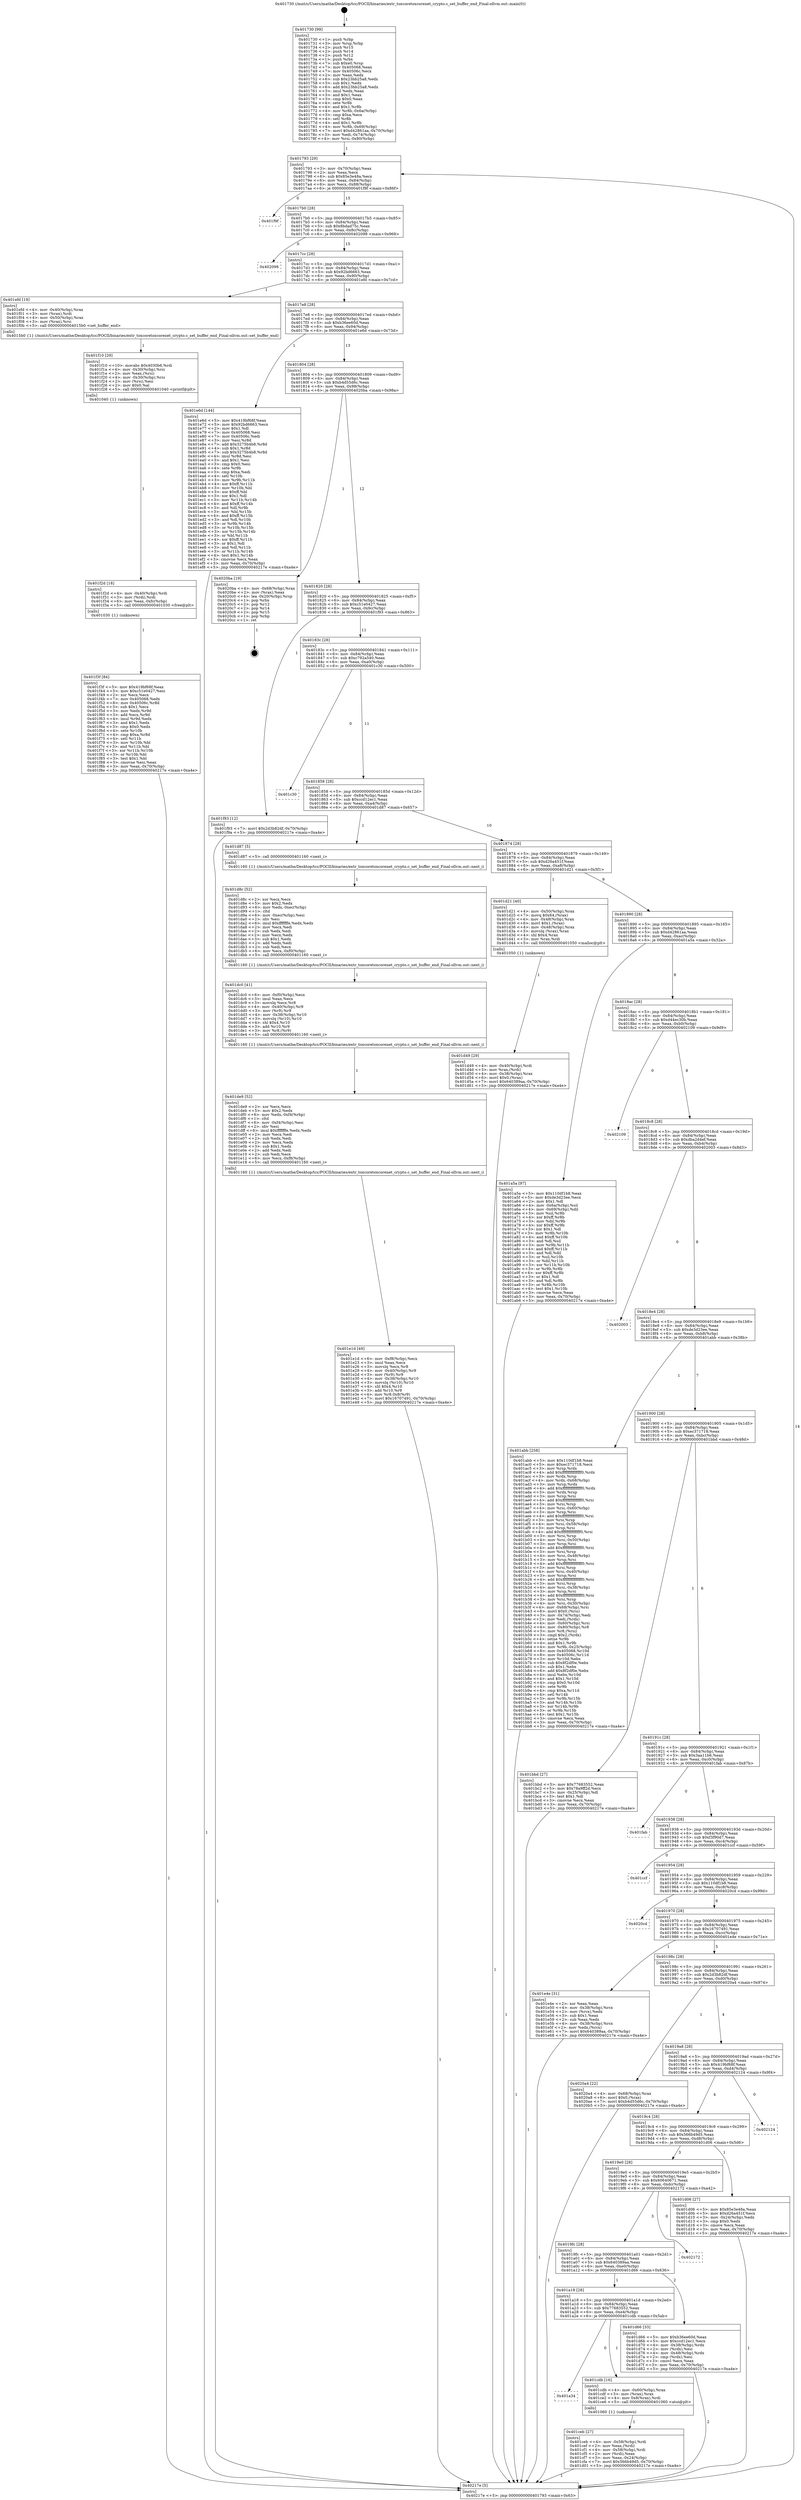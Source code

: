 digraph "0x401730" {
  label = "0x401730 (/mnt/c/Users/mathe/Desktop/tcc/POCII/binaries/extr_toxcoretoxcorenet_crypto.c_set_buffer_end_Final-ollvm.out::main(0))"
  labelloc = "t"
  node[shape=record]

  Entry [label="",width=0.3,height=0.3,shape=circle,fillcolor=black,style=filled]
  "0x401793" [label="{
     0x401793 [29]\l
     | [instrs]\l
     &nbsp;&nbsp;0x401793 \<+3\>: mov -0x70(%rbp),%eax\l
     &nbsp;&nbsp;0x401796 \<+2\>: mov %eax,%ecx\l
     &nbsp;&nbsp;0x401798 \<+6\>: sub $0x85e3e48a,%ecx\l
     &nbsp;&nbsp;0x40179e \<+6\>: mov %eax,-0x84(%rbp)\l
     &nbsp;&nbsp;0x4017a4 \<+6\>: mov %ecx,-0x88(%rbp)\l
     &nbsp;&nbsp;0x4017aa \<+6\>: je 0000000000401f9f \<main+0x86f\>\l
  }"]
  "0x401f9f" [label="{
     0x401f9f\l
  }", style=dashed]
  "0x4017b0" [label="{
     0x4017b0 [28]\l
     | [instrs]\l
     &nbsp;&nbsp;0x4017b0 \<+5\>: jmp 00000000004017b5 \<main+0x85\>\l
     &nbsp;&nbsp;0x4017b5 \<+6\>: mov -0x84(%rbp),%eax\l
     &nbsp;&nbsp;0x4017bb \<+5\>: sub $0x8bdad75c,%eax\l
     &nbsp;&nbsp;0x4017c0 \<+6\>: mov %eax,-0x8c(%rbp)\l
     &nbsp;&nbsp;0x4017c6 \<+6\>: je 0000000000402098 \<main+0x968\>\l
  }"]
  Exit [label="",width=0.3,height=0.3,shape=circle,fillcolor=black,style=filled,peripheries=2]
  "0x402098" [label="{
     0x402098\l
  }", style=dashed]
  "0x4017cc" [label="{
     0x4017cc [28]\l
     | [instrs]\l
     &nbsp;&nbsp;0x4017cc \<+5\>: jmp 00000000004017d1 \<main+0xa1\>\l
     &nbsp;&nbsp;0x4017d1 \<+6\>: mov -0x84(%rbp),%eax\l
     &nbsp;&nbsp;0x4017d7 \<+5\>: sub $0x92bd6663,%eax\l
     &nbsp;&nbsp;0x4017dc \<+6\>: mov %eax,-0x90(%rbp)\l
     &nbsp;&nbsp;0x4017e2 \<+6\>: je 0000000000401efd \<main+0x7cd\>\l
  }"]
  "0x401f3f" [label="{
     0x401f3f [84]\l
     | [instrs]\l
     &nbsp;&nbsp;0x401f3f \<+5\>: mov $0x419bf68f,%eax\l
     &nbsp;&nbsp;0x401f44 \<+5\>: mov $0xc51e0427,%esi\l
     &nbsp;&nbsp;0x401f49 \<+2\>: xor %ecx,%ecx\l
     &nbsp;&nbsp;0x401f4b \<+7\>: mov 0x405068,%edx\l
     &nbsp;&nbsp;0x401f52 \<+8\>: mov 0x40506c,%r8d\l
     &nbsp;&nbsp;0x401f5a \<+3\>: sub $0x1,%ecx\l
     &nbsp;&nbsp;0x401f5d \<+3\>: mov %edx,%r9d\l
     &nbsp;&nbsp;0x401f60 \<+3\>: add %ecx,%r9d\l
     &nbsp;&nbsp;0x401f63 \<+4\>: imul %r9d,%edx\l
     &nbsp;&nbsp;0x401f67 \<+3\>: and $0x1,%edx\l
     &nbsp;&nbsp;0x401f6a \<+3\>: cmp $0x0,%edx\l
     &nbsp;&nbsp;0x401f6d \<+4\>: sete %r10b\l
     &nbsp;&nbsp;0x401f71 \<+4\>: cmp $0xa,%r8d\l
     &nbsp;&nbsp;0x401f75 \<+4\>: setl %r11b\l
     &nbsp;&nbsp;0x401f79 \<+3\>: mov %r10b,%bl\l
     &nbsp;&nbsp;0x401f7c \<+3\>: and %r11b,%bl\l
     &nbsp;&nbsp;0x401f7f \<+3\>: xor %r11b,%r10b\l
     &nbsp;&nbsp;0x401f82 \<+3\>: or %r10b,%bl\l
     &nbsp;&nbsp;0x401f85 \<+3\>: test $0x1,%bl\l
     &nbsp;&nbsp;0x401f88 \<+3\>: cmovne %esi,%eax\l
     &nbsp;&nbsp;0x401f8b \<+3\>: mov %eax,-0x70(%rbp)\l
     &nbsp;&nbsp;0x401f8e \<+5\>: jmp 000000000040217e \<main+0xa4e\>\l
  }"]
  "0x401efd" [label="{
     0x401efd [19]\l
     | [instrs]\l
     &nbsp;&nbsp;0x401efd \<+4\>: mov -0x40(%rbp),%rax\l
     &nbsp;&nbsp;0x401f01 \<+3\>: mov (%rax),%rdi\l
     &nbsp;&nbsp;0x401f04 \<+4\>: mov -0x50(%rbp),%rax\l
     &nbsp;&nbsp;0x401f08 \<+3\>: mov (%rax),%rsi\l
     &nbsp;&nbsp;0x401f0b \<+5\>: call 00000000004015b0 \<set_buffer_end\>\l
     | [calls]\l
     &nbsp;&nbsp;0x4015b0 \{1\} (/mnt/c/Users/mathe/Desktop/tcc/POCII/binaries/extr_toxcoretoxcorenet_crypto.c_set_buffer_end_Final-ollvm.out::set_buffer_end)\l
  }"]
  "0x4017e8" [label="{
     0x4017e8 [28]\l
     | [instrs]\l
     &nbsp;&nbsp;0x4017e8 \<+5\>: jmp 00000000004017ed \<main+0xbd\>\l
     &nbsp;&nbsp;0x4017ed \<+6\>: mov -0x84(%rbp),%eax\l
     &nbsp;&nbsp;0x4017f3 \<+5\>: sub $0xb36ee60d,%eax\l
     &nbsp;&nbsp;0x4017f8 \<+6\>: mov %eax,-0x94(%rbp)\l
     &nbsp;&nbsp;0x4017fe \<+6\>: je 0000000000401e6d \<main+0x73d\>\l
  }"]
  "0x401f2d" [label="{
     0x401f2d [18]\l
     | [instrs]\l
     &nbsp;&nbsp;0x401f2d \<+4\>: mov -0x40(%rbp),%rdi\l
     &nbsp;&nbsp;0x401f31 \<+3\>: mov (%rdi),%rdi\l
     &nbsp;&nbsp;0x401f34 \<+6\>: mov %eax,-0xfc(%rbp)\l
     &nbsp;&nbsp;0x401f3a \<+5\>: call 0000000000401030 \<free@plt\>\l
     | [calls]\l
     &nbsp;&nbsp;0x401030 \{1\} (unknown)\l
  }"]
  "0x401e6d" [label="{
     0x401e6d [144]\l
     | [instrs]\l
     &nbsp;&nbsp;0x401e6d \<+5\>: mov $0x419bf68f,%eax\l
     &nbsp;&nbsp;0x401e72 \<+5\>: mov $0x92bd6663,%ecx\l
     &nbsp;&nbsp;0x401e77 \<+2\>: mov $0x1,%dl\l
     &nbsp;&nbsp;0x401e79 \<+7\>: mov 0x405068,%esi\l
     &nbsp;&nbsp;0x401e80 \<+7\>: mov 0x40506c,%edi\l
     &nbsp;&nbsp;0x401e87 \<+3\>: mov %esi,%r8d\l
     &nbsp;&nbsp;0x401e8a \<+7\>: add $0x3275b4b8,%r8d\l
     &nbsp;&nbsp;0x401e91 \<+4\>: sub $0x1,%r8d\l
     &nbsp;&nbsp;0x401e95 \<+7\>: sub $0x3275b4b8,%r8d\l
     &nbsp;&nbsp;0x401e9c \<+4\>: imul %r8d,%esi\l
     &nbsp;&nbsp;0x401ea0 \<+3\>: and $0x1,%esi\l
     &nbsp;&nbsp;0x401ea3 \<+3\>: cmp $0x0,%esi\l
     &nbsp;&nbsp;0x401ea6 \<+4\>: sete %r9b\l
     &nbsp;&nbsp;0x401eaa \<+3\>: cmp $0xa,%edi\l
     &nbsp;&nbsp;0x401ead \<+4\>: setl %r10b\l
     &nbsp;&nbsp;0x401eb1 \<+3\>: mov %r9b,%r11b\l
     &nbsp;&nbsp;0x401eb4 \<+4\>: xor $0xff,%r11b\l
     &nbsp;&nbsp;0x401eb8 \<+3\>: mov %r10b,%bl\l
     &nbsp;&nbsp;0x401ebb \<+3\>: xor $0xff,%bl\l
     &nbsp;&nbsp;0x401ebe \<+3\>: xor $0x1,%dl\l
     &nbsp;&nbsp;0x401ec1 \<+3\>: mov %r11b,%r14b\l
     &nbsp;&nbsp;0x401ec4 \<+4\>: and $0xff,%r14b\l
     &nbsp;&nbsp;0x401ec8 \<+3\>: and %dl,%r9b\l
     &nbsp;&nbsp;0x401ecb \<+3\>: mov %bl,%r15b\l
     &nbsp;&nbsp;0x401ece \<+4\>: and $0xff,%r15b\l
     &nbsp;&nbsp;0x401ed2 \<+3\>: and %dl,%r10b\l
     &nbsp;&nbsp;0x401ed5 \<+3\>: or %r9b,%r14b\l
     &nbsp;&nbsp;0x401ed8 \<+3\>: or %r10b,%r15b\l
     &nbsp;&nbsp;0x401edb \<+3\>: xor %r15b,%r14b\l
     &nbsp;&nbsp;0x401ede \<+3\>: or %bl,%r11b\l
     &nbsp;&nbsp;0x401ee1 \<+4\>: xor $0xff,%r11b\l
     &nbsp;&nbsp;0x401ee5 \<+3\>: or $0x1,%dl\l
     &nbsp;&nbsp;0x401ee8 \<+3\>: and %dl,%r11b\l
     &nbsp;&nbsp;0x401eeb \<+3\>: or %r11b,%r14b\l
     &nbsp;&nbsp;0x401eee \<+4\>: test $0x1,%r14b\l
     &nbsp;&nbsp;0x401ef2 \<+3\>: cmovne %ecx,%eax\l
     &nbsp;&nbsp;0x401ef5 \<+3\>: mov %eax,-0x70(%rbp)\l
     &nbsp;&nbsp;0x401ef8 \<+5\>: jmp 000000000040217e \<main+0xa4e\>\l
  }"]
  "0x401804" [label="{
     0x401804 [28]\l
     | [instrs]\l
     &nbsp;&nbsp;0x401804 \<+5\>: jmp 0000000000401809 \<main+0xd9\>\l
     &nbsp;&nbsp;0x401809 \<+6\>: mov -0x84(%rbp),%eax\l
     &nbsp;&nbsp;0x40180f \<+5\>: sub $0xb4d55d6c,%eax\l
     &nbsp;&nbsp;0x401814 \<+6\>: mov %eax,-0x98(%rbp)\l
     &nbsp;&nbsp;0x40181a \<+6\>: je 00000000004020ba \<main+0x98a\>\l
  }"]
  "0x401f10" [label="{
     0x401f10 [29]\l
     | [instrs]\l
     &nbsp;&nbsp;0x401f10 \<+10\>: movabs $0x4030b6,%rdi\l
     &nbsp;&nbsp;0x401f1a \<+4\>: mov -0x30(%rbp),%rsi\l
     &nbsp;&nbsp;0x401f1e \<+2\>: mov %eax,(%rsi)\l
     &nbsp;&nbsp;0x401f20 \<+4\>: mov -0x30(%rbp),%rsi\l
     &nbsp;&nbsp;0x401f24 \<+2\>: mov (%rsi),%esi\l
     &nbsp;&nbsp;0x401f26 \<+2\>: mov $0x0,%al\l
     &nbsp;&nbsp;0x401f28 \<+5\>: call 0000000000401040 \<printf@plt\>\l
     | [calls]\l
     &nbsp;&nbsp;0x401040 \{1\} (unknown)\l
  }"]
  "0x4020ba" [label="{
     0x4020ba [19]\l
     | [instrs]\l
     &nbsp;&nbsp;0x4020ba \<+4\>: mov -0x68(%rbp),%rax\l
     &nbsp;&nbsp;0x4020be \<+2\>: mov (%rax),%eax\l
     &nbsp;&nbsp;0x4020c0 \<+4\>: lea -0x20(%rbp),%rsp\l
     &nbsp;&nbsp;0x4020c4 \<+1\>: pop %rbx\l
     &nbsp;&nbsp;0x4020c5 \<+2\>: pop %r12\l
     &nbsp;&nbsp;0x4020c7 \<+2\>: pop %r14\l
     &nbsp;&nbsp;0x4020c9 \<+2\>: pop %r15\l
     &nbsp;&nbsp;0x4020cb \<+1\>: pop %rbp\l
     &nbsp;&nbsp;0x4020cc \<+1\>: ret\l
  }"]
  "0x401820" [label="{
     0x401820 [28]\l
     | [instrs]\l
     &nbsp;&nbsp;0x401820 \<+5\>: jmp 0000000000401825 \<main+0xf5\>\l
     &nbsp;&nbsp;0x401825 \<+6\>: mov -0x84(%rbp),%eax\l
     &nbsp;&nbsp;0x40182b \<+5\>: sub $0xc51e0427,%eax\l
     &nbsp;&nbsp;0x401830 \<+6\>: mov %eax,-0x9c(%rbp)\l
     &nbsp;&nbsp;0x401836 \<+6\>: je 0000000000401f93 \<main+0x863\>\l
  }"]
  "0x401e1d" [label="{
     0x401e1d [49]\l
     | [instrs]\l
     &nbsp;&nbsp;0x401e1d \<+6\>: mov -0xf8(%rbp),%ecx\l
     &nbsp;&nbsp;0x401e23 \<+3\>: imul %eax,%ecx\l
     &nbsp;&nbsp;0x401e26 \<+3\>: movslq %ecx,%r8\l
     &nbsp;&nbsp;0x401e29 \<+4\>: mov -0x40(%rbp),%r9\l
     &nbsp;&nbsp;0x401e2d \<+3\>: mov (%r9),%r9\l
     &nbsp;&nbsp;0x401e30 \<+4\>: mov -0x38(%rbp),%r10\l
     &nbsp;&nbsp;0x401e34 \<+3\>: movslq (%r10),%r10\l
     &nbsp;&nbsp;0x401e37 \<+4\>: shl $0x4,%r10\l
     &nbsp;&nbsp;0x401e3b \<+3\>: add %r10,%r9\l
     &nbsp;&nbsp;0x401e3e \<+4\>: mov %r8,0x8(%r9)\l
     &nbsp;&nbsp;0x401e42 \<+7\>: movl $0x16707491,-0x70(%rbp)\l
     &nbsp;&nbsp;0x401e49 \<+5\>: jmp 000000000040217e \<main+0xa4e\>\l
  }"]
  "0x401f93" [label="{
     0x401f93 [12]\l
     | [instrs]\l
     &nbsp;&nbsp;0x401f93 \<+7\>: movl $0x2d3b82df,-0x70(%rbp)\l
     &nbsp;&nbsp;0x401f9a \<+5\>: jmp 000000000040217e \<main+0xa4e\>\l
  }"]
  "0x40183c" [label="{
     0x40183c [28]\l
     | [instrs]\l
     &nbsp;&nbsp;0x40183c \<+5\>: jmp 0000000000401841 \<main+0x111\>\l
     &nbsp;&nbsp;0x401841 \<+6\>: mov -0x84(%rbp),%eax\l
     &nbsp;&nbsp;0x401847 \<+5\>: sub $0xc792a540,%eax\l
     &nbsp;&nbsp;0x40184c \<+6\>: mov %eax,-0xa0(%rbp)\l
     &nbsp;&nbsp;0x401852 \<+6\>: je 0000000000401c30 \<main+0x500\>\l
  }"]
  "0x401de9" [label="{
     0x401de9 [52]\l
     | [instrs]\l
     &nbsp;&nbsp;0x401de9 \<+2\>: xor %ecx,%ecx\l
     &nbsp;&nbsp;0x401deb \<+5\>: mov $0x2,%edx\l
     &nbsp;&nbsp;0x401df0 \<+6\>: mov %edx,-0xf4(%rbp)\l
     &nbsp;&nbsp;0x401df6 \<+1\>: cltd\l
     &nbsp;&nbsp;0x401df7 \<+6\>: mov -0xf4(%rbp),%esi\l
     &nbsp;&nbsp;0x401dfd \<+2\>: idiv %esi\l
     &nbsp;&nbsp;0x401dff \<+6\>: imul $0xfffffffe,%edx,%edx\l
     &nbsp;&nbsp;0x401e05 \<+2\>: mov %ecx,%edi\l
     &nbsp;&nbsp;0x401e07 \<+2\>: sub %edx,%edi\l
     &nbsp;&nbsp;0x401e09 \<+2\>: mov %ecx,%edx\l
     &nbsp;&nbsp;0x401e0b \<+3\>: sub $0x1,%edx\l
     &nbsp;&nbsp;0x401e0e \<+2\>: add %edx,%edi\l
     &nbsp;&nbsp;0x401e10 \<+2\>: sub %edi,%ecx\l
     &nbsp;&nbsp;0x401e12 \<+6\>: mov %ecx,-0xf8(%rbp)\l
     &nbsp;&nbsp;0x401e18 \<+5\>: call 0000000000401160 \<next_i\>\l
     | [calls]\l
     &nbsp;&nbsp;0x401160 \{1\} (/mnt/c/Users/mathe/Desktop/tcc/POCII/binaries/extr_toxcoretoxcorenet_crypto.c_set_buffer_end_Final-ollvm.out::next_i)\l
  }"]
  "0x401c30" [label="{
     0x401c30\l
  }", style=dashed]
  "0x401858" [label="{
     0x401858 [28]\l
     | [instrs]\l
     &nbsp;&nbsp;0x401858 \<+5\>: jmp 000000000040185d \<main+0x12d\>\l
     &nbsp;&nbsp;0x40185d \<+6\>: mov -0x84(%rbp),%eax\l
     &nbsp;&nbsp;0x401863 \<+5\>: sub $0xccd12ec1,%eax\l
     &nbsp;&nbsp;0x401868 \<+6\>: mov %eax,-0xa4(%rbp)\l
     &nbsp;&nbsp;0x40186e \<+6\>: je 0000000000401d87 \<main+0x657\>\l
  }"]
  "0x401dc0" [label="{
     0x401dc0 [41]\l
     | [instrs]\l
     &nbsp;&nbsp;0x401dc0 \<+6\>: mov -0xf0(%rbp),%ecx\l
     &nbsp;&nbsp;0x401dc6 \<+3\>: imul %eax,%ecx\l
     &nbsp;&nbsp;0x401dc9 \<+3\>: movslq %ecx,%r8\l
     &nbsp;&nbsp;0x401dcc \<+4\>: mov -0x40(%rbp),%r9\l
     &nbsp;&nbsp;0x401dd0 \<+3\>: mov (%r9),%r9\l
     &nbsp;&nbsp;0x401dd3 \<+4\>: mov -0x38(%rbp),%r10\l
     &nbsp;&nbsp;0x401dd7 \<+3\>: movslq (%r10),%r10\l
     &nbsp;&nbsp;0x401dda \<+4\>: shl $0x4,%r10\l
     &nbsp;&nbsp;0x401dde \<+3\>: add %r10,%r9\l
     &nbsp;&nbsp;0x401de1 \<+3\>: mov %r8,(%r9)\l
     &nbsp;&nbsp;0x401de4 \<+5\>: call 0000000000401160 \<next_i\>\l
     | [calls]\l
     &nbsp;&nbsp;0x401160 \{1\} (/mnt/c/Users/mathe/Desktop/tcc/POCII/binaries/extr_toxcoretoxcorenet_crypto.c_set_buffer_end_Final-ollvm.out::next_i)\l
  }"]
  "0x401d87" [label="{
     0x401d87 [5]\l
     | [instrs]\l
     &nbsp;&nbsp;0x401d87 \<+5\>: call 0000000000401160 \<next_i\>\l
     | [calls]\l
     &nbsp;&nbsp;0x401160 \{1\} (/mnt/c/Users/mathe/Desktop/tcc/POCII/binaries/extr_toxcoretoxcorenet_crypto.c_set_buffer_end_Final-ollvm.out::next_i)\l
  }"]
  "0x401874" [label="{
     0x401874 [28]\l
     | [instrs]\l
     &nbsp;&nbsp;0x401874 \<+5\>: jmp 0000000000401879 \<main+0x149\>\l
     &nbsp;&nbsp;0x401879 \<+6\>: mov -0x84(%rbp),%eax\l
     &nbsp;&nbsp;0x40187f \<+5\>: sub $0xd26a451f,%eax\l
     &nbsp;&nbsp;0x401884 \<+6\>: mov %eax,-0xa8(%rbp)\l
     &nbsp;&nbsp;0x40188a \<+6\>: je 0000000000401d21 \<main+0x5f1\>\l
  }"]
  "0x401d8c" [label="{
     0x401d8c [52]\l
     | [instrs]\l
     &nbsp;&nbsp;0x401d8c \<+2\>: xor %ecx,%ecx\l
     &nbsp;&nbsp;0x401d8e \<+5\>: mov $0x2,%edx\l
     &nbsp;&nbsp;0x401d93 \<+6\>: mov %edx,-0xec(%rbp)\l
     &nbsp;&nbsp;0x401d99 \<+1\>: cltd\l
     &nbsp;&nbsp;0x401d9a \<+6\>: mov -0xec(%rbp),%esi\l
     &nbsp;&nbsp;0x401da0 \<+2\>: idiv %esi\l
     &nbsp;&nbsp;0x401da2 \<+6\>: imul $0xfffffffe,%edx,%edx\l
     &nbsp;&nbsp;0x401da8 \<+2\>: mov %ecx,%edi\l
     &nbsp;&nbsp;0x401daa \<+2\>: sub %edx,%edi\l
     &nbsp;&nbsp;0x401dac \<+2\>: mov %ecx,%edx\l
     &nbsp;&nbsp;0x401dae \<+3\>: sub $0x1,%edx\l
     &nbsp;&nbsp;0x401db1 \<+2\>: add %edx,%edi\l
     &nbsp;&nbsp;0x401db3 \<+2\>: sub %edi,%ecx\l
     &nbsp;&nbsp;0x401db5 \<+6\>: mov %ecx,-0xf0(%rbp)\l
     &nbsp;&nbsp;0x401dbb \<+5\>: call 0000000000401160 \<next_i\>\l
     | [calls]\l
     &nbsp;&nbsp;0x401160 \{1\} (/mnt/c/Users/mathe/Desktop/tcc/POCII/binaries/extr_toxcoretoxcorenet_crypto.c_set_buffer_end_Final-ollvm.out::next_i)\l
  }"]
  "0x401d21" [label="{
     0x401d21 [40]\l
     | [instrs]\l
     &nbsp;&nbsp;0x401d21 \<+4\>: mov -0x50(%rbp),%rax\l
     &nbsp;&nbsp;0x401d25 \<+7\>: movq $0x64,(%rax)\l
     &nbsp;&nbsp;0x401d2c \<+4\>: mov -0x48(%rbp),%rax\l
     &nbsp;&nbsp;0x401d30 \<+6\>: movl $0x1,(%rax)\l
     &nbsp;&nbsp;0x401d36 \<+4\>: mov -0x48(%rbp),%rax\l
     &nbsp;&nbsp;0x401d3a \<+3\>: movslq (%rax),%rax\l
     &nbsp;&nbsp;0x401d3d \<+4\>: shl $0x4,%rax\l
     &nbsp;&nbsp;0x401d41 \<+3\>: mov %rax,%rdi\l
     &nbsp;&nbsp;0x401d44 \<+5\>: call 0000000000401050 \<malloc@plt\>\l
     | [calls]\l
     &nbsp;&nbsp;0x401050 \{1\} (unknown)\l
  }"]
  "0x401890" [label="{
     0x401890 [28]\l
     | [instrs]\l
     &nbsp;&nbsp;0x401890 \<+5\>: jmp 0000000000401895 \<main+0x165\>\l
     &nbsp;&nbsp;0x401895 \<+6\>: mov -0x84(%rbp),%eax\l
     &nbsp;&nbsp;0x40189b \<+5\>: sub $0xd42861aa,%eax\l
     &nbsp;&nbsp;0x4018a0 \<+6\>: mov %eax,-0xac(%rbp)\l
     &nbsp;&nbsp;0x4018a6 \<+6\>: je 0000000000401a5a \<main+0x32a\>\l
  }"]
  "0x401d49" [label="{
     0x401d49 [29]\l
     | [instrs]\l
     &nbsp;&nbsp;0x401d49 \<+4\>: mov -0x40(%rbp),%rdi\l
     &nbsp;&nbsp;0x401d4d \<+3\>: mov %rax,(%rdi)\l
     &nbsp;&nbsp;0x401d50 \<+4\>: mov -0x38(%rbp),%rax\l
     &nbsp;&nbsp;0x401d54 \<+6\>: movl $0x0,(%rax)\l
     &nbsp;&nbsp;0x401d5a \<+7\>: movl $0x640389aa,-0x70(%rbp)\l
     &nbsp;&nbsp;0x401d61 \<+5\>: jmp 000000000040217e \<main+0xa4e\>\l
  }"]
  "0x401a5a" [label="{
     0x401a5a [97]\l
     | [instrs]\l
     &nbsp;&nbsp;0x401a5a \<+5\>: mov $0x110df1b8,%eax\l
     &nbsp;&nbsp;0x401a5f \<+5\>: mov $0xde3d23ee,%ecx\l
     &nbsp;&nbsp;0x401a64 \<+2\>: mov $0x1,%dl\l
     &nbsp;&nbsp;0x401a66 \<+4\>: mov -0x6a(%rbp),%sil\l
     &nbsp;&nbsp;0x401a6a \<+4\>: mov -0x69(%rbp),%dil\l
     &nbsp;&nbsp;0x401a6e \<+3\>: mov %sil,%r8b\l
     &nbsp;&nbsp;0x401a71 \<+4\>: xor $0xff,%r8b\l
     &nbsp;&nbsp;0x401a75 \<+3\>: mov %dil,%r9b\l
     &nbsp;&nbsp;0x401a78 \<+4\>: xor $0xff,%r9b\l
     &nbsp;&nbsp;0x401a7c \<+3\>: xor $0x1,%dl\l
     &nbsp;&nbsp;0x401a7f \<+3\>: mov %r8b,%r10b\l
     &nbsp;&nbsp;0x401a82 \<+4\>: and $0xff,%r10b\l
     &nbsp;&nbsp;0x401a86 \<+3\>: and %dl,%sil\l
     &nbsp;&nbsp;0x401a89 \<+3\>: mov %r9b,%r11b\l
     &nbsp;&nbsp;0x401a8c \<+4\>: and $0xff,%r11b\l
     &nbsp;&nbsp;0x401a90 \<+3\>: and %dl,%dil\l
     &nbsp;&nbsp;0x401a93 \<+3\>: or %sil,%r10b\l
     &nbsp;&nbsp;0x401a96 \<+3\>: or %dil,%r11b\l
     &nbsp;&nbsp;0x401a99 \<+3\>: xor %r11b,%r10b\l
     &nbsp;&nbsp;0x401a9c \<+3\>: or %r9b,%r8b\l
     &nbsp;&nbsp;0x401a9f \<+4\>: xor $0xff,%r8b\l
     &nbsp;&nbsp;0x401aa3 \<+3\>: or $0x1,%dl\l
     &nbsp;&nbsp;0x401aa6 \<+3\>: and %dl,%r8b\l
     &nbsp;&nbsp;0x401aa9 \<+3\>: or %r8b,%r10b\l
     &nbsp;&nbsp;0x401aac \<+4\>: test $0x1,%r10b\l
     &nbsp;&nbsp;0x401ab0 \<+3\>: cmovne %ecx,%eax\l
     &nbsp;&nbsp;0x401ab3 \<+3\>: mov %eax,-0x70(%rbp)\l
     &nbsp;&nbsp;0x401ab6 \<+5\>: jmp 000000000040217e \<main+0xa4e\>\l
  }"]
  "0x4018ac" [label="{
     0x4018ac [28]\l
     | [instrs]\l
     &nbsp;&nbsp;0x4018ac \<+5\>: jmp 00000000004018b1 \<main+0x181\>\l
     &nbsp;&nbsp;0x4018b1 \<+6\>: mov -0x84(%rbp),%eax\l
     &nbsp;&nbsp;0x4018b7 \<+5\>: sub $0xd44ec30b,%eax\l
     &nbsp;&nbsp;0x4018bc \<+6\>: mov %eax,-0xb0(%rbp)\l
     &nbsp;&nbsp;0x4018c2 \<+6\>: je 0000000000402109 \<main+0x9d9\>\l
  }"]
  "0x40217e" [label="{
     0x40217e [5]\l
     | [instrs]\l
     &nbsp;&nbsp;0x40217e \<+5\>: jmp 0000000000401793 \<main+0x63\>\l
  }"]
  "0x401730" [label="{
     0x401730 [99]\l
     | [instrs]\l
     &nbsp;&nbsp;0x401730 \<+1\>: push %rbp\l
     &nbsp;&nbsp;0x401731 \<+3\>: mov %rsp,%rbp\l
     &nbsp;&nbsp;0x401734 \<+2\>: push %r15\l
     &nbsp;&nbsp;0x401736 \<+2\>: push %r14\l
     &nbsp;&nbsp;0x401738 \<+2\>: push %r12\l
     &nbsp;&nbsp;0x40173a \<+1\>: push %rbx\l
     &nbsp;&nbsp;0x40173b \<+7\>: sub $0xe0,%rsp\l
     &nbsp;&nbsp;0x401742 \<+7\>: mov 0x405068,%eax\l
     &nbsp;&nbsp;0x401749 \<+7\>: mov 0x40506c,%ecx\l
     &nbsp;&nbsp;0x401750 \<+2\>: mov %eax,%edx\l
     &nbsp;&nbsp;0x401752 \<+6\>: sub $0x23bb25a8,%edx\l
     &nbsp;&nbsp;0x401758 \<+3\>: sub $0x1,%edx\l
     &nbsp;&nbsp;0x40175b \<+6\>: add $0x23bb25a8,%edx\l
     &nbsp;&nbsp;0x401761 \<+3\>: imul %edx,%eax\l
     &nbsp;&nbsp;0x401764 \<+3\>: and $0x1,%eax\l
     &nbsp;&nbsp;0x401767 \<+3\>: cmp $0x0,%eax\l
     &nbsp;&nbsp;0x40176a \<+4\>: sete %r8b\l
     &nbsp;&nbsp;0x40176e \<+4\>: and $0x1,%r8b\l
     &nbsp;&nbsp;0x401772 \<+4\>: mov %r8b,-0x6a(%rbp)\l
     &nbsp;&nbsp;0x401776 \<+3\>: cmp $0xa,%ecx\l
     &nbsp;&nbsp;0x401779 \<+4\>: setl %r8b\l
     &nbsp;&nbsp;0x40177d \<+4\>: and $0x1,%r8b\l
     &nbsp;&nbsp;0x401781 \<+4\>: mov %r8b,-0x69(%rbp)\l
     &nbsp;&nbsp;0x401785 \<+7\>: movl $0xd42861aa,-0x70(%rbp)\l
     &nbsp;&nbsp;0x40178c \<+3\>: mov %edi,-0x74(%rbp)\l
     &nbsp;&nbsp;0x40178f \<+4\>: mov %rsi,-0x80(%rbp)\l
  }"]
  "0x401ceb" [label="{
     0x401ceb [27]\l
     | [instrs]\l
     &nbsp;&nbsp;0x401ceb \<+4\>: mov -0x58(%rbp),%rdi\l
     &nbsp;&nbsp;0x401cef \<+2\>: mov %eax,(%rdi)\l
     &nbsp;&nbsp;0x401cf1 \<+4\>: mov -0x58(%rbp),%rdi\l
     &nbsp;&nbsp;0x401cf5 \<+2\>: mov (%rdi),%eax\l
     &nbsp;&nbsp;0x401cf7 \<+3\>: mov %eax,-0x24(%rbp)\l
     &nbsp;&nbsp;0x401cfa \<+7\>: movl $0x566b49d5,-0x70(%rbp)\l
     &nbsp;&nbsp;0x401d01 \<+5\>: jmp 000000000040217e \<main+0xa4e\>\l
  }"]
  "0x402109" [label="{
     0x402109\l
  }", style=dashed]
  "0x4018c8" [label="{
     0x4018c8 [28]\l
     | [instrs]\l
     &nbsp;&nbsp;0x4018c8 \<+5\>: jmp 00000000004018cd \<main+0x19d\>\l
     &nbsp;&nbsp;0x4018cd \<+6\>: mov -0x84(%rbp),%eax\l
     &nbsp;&nbsp;0x4018d3 \<+5\>: sub $0xdba2d4ef,%eax\l
     &nbsp;&nbsp;0x4018d8 \<+6\>: mov %eax,-0xb4(%rbp)\l
     &nbsp;&nbsp;0x4018de \<+6\>: je 0000000000402003 \<main+0x8d3\>\l
  }"]
  "0x401a34" [label="{
     0x401a34\l
  }", style=dashed]
  "0x402003" [label="{
     0x402003\l
  }", style=dashed]
  "0x4018e4" [label="{
     0x4018e4 [28]\l
     | [instrs]\l
     &nbsp;&nbsp;0x4018e4 \<+5\>: jmp 00000000004018e9 \<main+0x1b9\>\l
     &nbsp;&nbsp;0x4018e9 \<+6\>: mov -0x84(%rbp),%eax\l
     &nbsp;&nbsp;0x4018ef \<+5\>: sub $0xde3d23ee,%eax\l
     &nbsp;&nbsp;0x4018f4 \<+6\>: mov %eax,-0xb8(%rbp)\l
     &nbsp;&nbsp;0x4018fa \<+6\>: je 0000000000401abb \<main+0x38b\>\l
  }"]
  "0x401cdb" [label="{
     0x401cdb [16]\l
     | [instrs]\l
     &nbsp;&nbsp;0x401cdb \<+4\>: mov -0x60(%rbp),%rax\l
     &nbsp;&nbsp;0x401cdf \<+3\>: mov (%rax),%rax\l
     &nbsp;&nbsp;0x401ce2 \<+4\>: mov 0x8(%rax),%rdi\l
     &nbsp;&nbsp;0x401ce6 \<+5\>: call 0000000000401060 \<atoi@plt\>\l
     | [calls]\l
     &nbsp;&nbsp;0x401060 \{1\} (unknown)\l
  }"]
  "0x401abb" [label="{
     0x401abb [258]\l
     | [instrs]\l
     &nbsp;&nbsp;0x401abb \<+5\>: mov $0x110df1b8,%eax\l
     &nbsp;&nbsp;0x401ac0 \<+5\>: mov $0xec371718,%ecx\l
     &nbsp;&nbsp;0x401ac5 \<+3\>: mov %rsp,%rdx\l
     &nbsp;&nbsp;0x401ac8 \<+4\>: add $0xfffffffffffffff0,%rdx\l
     &nbsp;&nbsp;0x401acc \<+3\>: mov %rdx,%rsp\l
     &nbsp;&nbsp;0x401acf \<+4\>: mov %rdx,-0x68(%rbp)\l
     &nbsp;&nbsp;0x401ad3 \<+3\>: mov %rsp,%rdx\l
     &nbsp;&nbsp;0x401ad6 \<+4\>: add $0xfffffffffffffff0,%rdx\l
     &nbsp;&nbsp;0x401ada \<+3\>: mov %rdx,%rsp\l
     &nbsp;&nbsp;0x401add \<+3\>: mov %rsp,%rsi\l
     &nbsp;&nbsp;0x401ae0 \<+4\>: add $0xfffffffffffffff0,%rsi\l
     &nbsp;&nbsp;0x401ae4 \<+3\>: mov %rsi,%rsp\l
     &nbsp;&nbsp;0x401ae7 \<+4\>: mov %rsi,-0x60(%rbp)\l
     &nbsp;&nbsp;0x401aeb \<+3\>: mov %rsp,%rsi\l
     &nbsp;&nbsp;0x401aee \<+4\>: add $0xfffffffffffffff0,%rsi\l
     &nbsp;&nbsp;0x401af2 \<+3\>: mov %rsi,%rsp\l
     &nbsp;&nbsp;0x401af5 \<+4\>: mov %rsi,-0x58(%rbp)\l
     &nbsp;&nbsp;0x401af9 \<+3\>: mov %rsp,%rsi\l
     &nbsp;&nbsp;0x401afc \<+4\>: add $0xfffffffffffffff0,%rsi\l
     &nbsp;&nbsp;0x401b00 \<+3\>: mov %rsi,%rsp\l
     &nbsp;&nbsp;0x401b03 \<+4\>: mov %rsi,-0x50(%rbp)\l
     &nbsp;&nbsp;0x401b07 \<+3\>: mov %rsp,%rsi\l
     &nbsp;&nbsp;0x401b0a \<+4\>: add $0xfffffffffffffff0,%rsi\l
     &nbsp;&nbsp;0x401b0e \<+3\>: mov %rsi,%rsp\l
     &nbsp;&nbsp;0x401b11 \<+4\>: mov %rsi,-0x48(%rbp)\l
     &nbsp;&nbsp;0x401b15 \<+3\>: mov %rsp,%rsi\l
     &nbsp;&nbsp;0x401b18 \<+4\>: add $0xfffffffffffffff0,%rsi\l
     &nbsp;&nbsp;0x401b1c \<+3\>: mov %rsi,%rsp\l
     &nbsp;&nbsp;0x401b1f \<+4\>: mov %rsi,-0x40(%rbp)\l
     &nbsp;&nbsp;0x401b23 \<+3\>: mov %rsp,%rsi\l
     &nbsp;&nbsp;0x401b26 \<+4\>: add $0xfffffffffffffff0,%rsi\l
     &nbsp;&nbsp;0x401b2a \<+3\>: mov %rsi,%rsp\l
     &nbsp;&nbsp;0x401b2d \<+4\>: mov %rsi,-0x38(%rbp)\l
     &nbsp;&nbsp;0x401b31 \<+3\>: mov %rsp,%rsi\l
     &nbsp;&nbsp;0x401b34 \<+4\>: add $0xfffffffffffffff0,%rsi\l
     &nbsp;&nbsp;0x401b38 \<+3\>: mov %rsi,%rsp\l
     &nbsp;&nbsp;0x401b3b \<+4\>: mov %rsi,-0x30(%rbp)\l
     &nbsp;&nbsp;0x401b3f \<+4\>: mov -0x68(%rbp),%rsi\l
     &nbsp;&nbsp;0x401b43 \<+6\>: movl $0x0,(%rsi)\l
     &nbsp;&nbsp;0x401b49 \<+3\>: mov -0x74(%rbp),%edi\l
     &nbsp;&nbsp;0x401b4c \<+2\>: mov %edi,(%rdx)\l
     &nbsp;&nbsp;0x401b4e \<+4\>: mov -0x60(%rbp),%rsi\l
     &nbsp;&nbsp;0x401b52 \<+4\>: mov -0x80(%rbp),%r8\l
     &nbsp;&nbsp;0x401b56 \<+3\>: mov %r8,(%rsi)\l
     &nbsp;&nbsp;0x401b59 \<+3\>: cmpl $0x2,(%rdx)\l
     &nbsp;&nbsp;0x401b5c \<+4\>: setne %r9b\l
     &nbsp;&nbsp;0x401b60 \<+4\>: and $0x1,%r9b\l
     &nbsp;&nbsp;0x401b64 \<+4\>: mov %r9b,-0x25(%rbp)\l
     &nbsp;&nbsp;0x401b68 \<+8\>: mov 0x405068,%r10d\l
     &nbsp;&nbsp;0x401b70 \<+8\>: mov 0x40506c,%r11d\l
     &nbsp;&nbsp;0x401b78 \<+3\>: mov %r10d,%ebx\l
     &nbsp;&nbsp;0x401b7b \<+6\>: sub $0x8f2df0e,%ebx\l
     &nbsp;&nbsp;0x401b81 \<+3\>: sub $0x1,%ebx\l
     &nbsp;&nbsp;0x401b84 \<+6\>: add $0x8f2df0e,%ebx\l
     &nbsp;&nbsp;0x401b8a \<+4\>: imul %ebx,%r10d\l
     &nbsp;&nbsp;0x401b8e \<+4\>: and $0x1,%r10d\l
     &nbsp;&nbsp;0x401b92 \<+4\>: cmp $0x0,%r10d\l
     &nbsp;&nbsp;0x401b96 \<+4\>: sete %r9b\l
     &nbsp;&nbsp;0x401b9a \<+4\>: cmp $0xa,%r11d\l
     &nbsp;&nbsp;0x401b9e \<+4\>: setl %r14b\l
     &nbsp;&nbsp;0x401ba2 \<+3\>: mov %r9b,%r15b\l
     &nbsp;&nbsp;0x401ba5 \<+3\>: and %r14b,%r15b\l
     &nbsp;&nbsp;0x401ba8 \<+3\>: xor %r14b,%r9b\l
     &nbsp;&nbsp;0x401bab \<+3\>: or %r9b,%r15b\l
     &nbsp;&nbsp;0x401bae \<+4\>: test $0x1,%r15b\l
     &nbsp;&nbsp;0x401bb2 \<+3\>: cmovne %ecx,%eax\l
     &nbsp;&nbsp;0x401bb5 \<+3\>: mov %eax,-0x70(%rbp)\l
     &nbsp;&nbsp;0x401bb8 \<+5\>: jmp 000000000040217e \<main+0xa4e\>\l
  }"]
  "0x401900" [label="{
     0x401900 [28]\l
     | [instrs]\l
     &nbsp;&nbsp;0x401900 \<+5\>: jmp 0000000000401905 \<main+0x1d5\>\l
     &nbsp;&nbsp;0x401905 \<+6\>: mov -0x84(%rbp),%eax\l
     &nbsp;&nbsp;0x40190b \<+5\>: sub $0xec371718,%eax\l
     &nbsp;&nbsp;0x401910 \<+6\>: mov %eax,-0xbc(%rbp)\l
     &nbsp;&nbsp;0x401916 \<+6\>: je 0000000000401bbd \<main+0x48d\>\l
  }"]
  "0x401a18" [label="{
     0x401a18 [28]\l
     | [instrs]\l
     &nbsp;&nbsp;0x401a18 \<+5\>: jmp 0000000000401a1d \<main+0x2ed\>\l
     &nbsp;&nbsp;0x401a1d \<+6\>: mov -0x84(%rbp),%eax\l
     &nbsp;&nbsp;0x401a23 \<+5\>: sub $0x77683552,%eax\l
     &nbsp;&nbsp;0x401a28 \<+6\>: mov %eax,-0xe4(%rbp)\l
     &nbsp;&nbsp;0x401a2e \<+6\>: je 0000000000401cdb \<main+0x5ab\>\l
  }"]
  "0x401d66" [label="{
     0x401d66 [33]\l
     | [instrs]\l
     &nbsp;&nbsp;0x401d66 \<+5\>: mov $0xb36ee60d,%eax\l
     &nbsp;&nbsp;0x401d6b \<+5\>: mov $0xccd12ec1,%ecx\l
     &nbsp;&nbsp;0x401d70 \<+4\>: mov -0x38(%rbp),%rdx\l
     &nbsp;&nbsp;0x401d74 \<+2\>: mov (%rdx),%esi\l
     &nbsp;&nbsp;0x401d76 \<+4\>: mov -0x48(%rbp),%rdx\l
     &nbsp;&nbsp;0x401d7a \<+2\>: cmp (%rdx),%esi\l
     &nbsp;&nbsp;0x401d7c \<+3\>: cmovl %ecx,%eax\l
     &nbsp;&nbsp;0x401d7f \<+3\>: mov %eax,-0x70(%rbp)\l
     &nbsp;&nbsp;0x401d82 \<+5\>: jmp 000000000040217e \<main+0xa4e\>\l
  }"]
  "0x401bbd" [label="{
     0x401bbd [27]\l
     | [instrs]\l
     &nbsp;&nbsp;0x401bbd \<+5\>: mov $0x77683552,%eax\l
     &nbsp;&nbsp;0x401bc2 \<+5\>: mov $0x78a9ff2d,%ecx\l
     &nbsp;&nbsp;0x401bc7 \<+3\>: mov -0x25(%rbp),%dl\l
     &nbsp;&nbsp;0x401bca \<+3\>: test $0x1,%dl\l
     &nbsp;&nbsp;0x401bcd \<+3\>: cmovne %ecx,%eax\l
     &nbsp;&nbsp;0x401bd0 \<+3\>: mov %eax,-0x70(%rbp)\l
     &nbsp;&nbsp;0x401bd3 \<+5\>: jmp 000000000040217e \<main+0xa4e\>\l
  }"]
  "0x40191c" [label="{
     0x40191c [28]\l
     | [instrs]\l
     &nbsp;&nbsp;0x40191c \<+5\>: jmp 0000000000401921 \<main+0x1f1\>\l
     &nbsp;&nbsp;0x401921 \<+6\>: mov -0x84(%rbp),%eax\l
     &nbsp;&nbsp;0x401927 \<+5\>: sub $0x3aa11b6,%eax\l
     &nbsp;&nbsp;0x40192c \<+6\>: mov %eax,-0xc0(%rbp)\l
     &nbsp;&nbsp;0x401932 \<+6\>: je 0000000000401fab \<main+0x87b\>\l
  }"]
  "0x4019fc" [label="{
     0x4019fc [28]\l
     | [instrs]\l
     &nbsp;&nbsp;0x4019fc \<+5\>: jmp 0000000000401a01 \<main+0x2d1\>\l
     &nbsp;&nbsp;0x401a01 \<+6\>: mov -0x84(%rbp),%eax\l
     &nbsp;&nbsp;0x401a07 \<+5\>: sub $0x640389aa,%eax\l
     &nbsp;&nbsp;0x401a0c \<+6\>: mov %eax,-0xe0(%rbp)\l
     &nbsp;&nbsp;0x401a12 \<+6\>: je 0000000000401d66 \<main+0x636\>\l
  }"]
  "0x401fab" [label="{
     0x401fab\l
  }", style=dashed]
  "0x401938" [label="{
     0x401938 [28]\l
     | [instrs]\l
     &nbsp;&nbsp;0x401938 \<+5\>: jmp 000000000040193d \<main+0x20d\>\l
     &nbsp;&nbsp;0x40193d \<+6\>: mov -0x84(%rbp),%eax\l
     &nbsp;&nbsp;0x401943 \<+5\>: sub $0xf3f90d7,%eax\l
     &nbsp;&nbsp;0x401948 \<+6\>: mov %eax,-0xc4(%rbp)\l
     &nbsp;&nbsp;0x40194e \<+6\>: je 0000000000401ccf \<main+0x59f\>\l
  }"]
  "0x402172" [label="{
     0x402172\l
  }", style=dashed]
  "0x401ccf" [label="{
     0x401ccf\l
  }", style=dashed]
  "0x401954" [label="{
     0x401954 [28]\l
     | [instrs]\l
     &nbsp;&nbsp;0x401954 \<+5\>: jmp 0000000000401959 \<main+0x229\>\l
     &nbsp;&nbsp;0x401959 \<+6\>: mov -0x84(%rbp),%eax\l
     &nbsp;&nbsp;0x40195f \<+5\>: sub $0x110df1b8,%eax\l
     &nbsp;&nbsp;0x401964 \<+6\>: mov %eax,-0xc8(%rbp)\l
     &nbsp;&nbsp;0x40196a \<+6\>: je 00000000004020cd \<main+0x99d\>\l
  }"]
  "0x4019e0" [label="{
     0x4019e0 [28]\l
     | [instrs]\l
     &nbsp;&nbsp;0x4019e0 \<+5\>: jmp 00000000004019e5 \<main+0x2b5\>\l
     &nbsp;&nbsp;0x4019e5 \<+6\>: mov -0x84(%rbp),%eax\l
     &nbsp;&nbsp;0x4019eb \<+5\>: sub $0x60640671,%eax\l
     &nbsp;&nbsp;0x4019f0 \<+6\>: mov %eax,-0xdc(%rbp)\l
     &nbsp;&nbsp;0x4019f6 \<+6\>: je 0000000000402172 \<main+0xa42\>\l
  }"]
  "0x4020cd" [label="{
     0x4020cd\l
  }", style=dashed]
  "0x401970" [label="{
     0x401970 [28]\l
     | [instrs]\l
     &nbsp;&nbsp;0x401970 \<+5\>: jmp 0000000000401975 \<main+0x245\>\l
     &nbsp;&nbsp;0x401975 \<+6\>: mov -0x84(%rbp),%eax\l
     &nbsp;&nbsp;0x40197b \<+5\>: sub $0x16707491,%eax\l
     &nbsp;&nbsp;0x401980 \<+6\>: mov %eax,-0xcc(%rbp)\l
     &nbsp;&nbsp;0x401986 \<+6\>: je 0000000000401e4e \<main+0x71e\>\l
  }"]
  "0x401d06" [label="{
     0x401d06 [27]\l
     | [instrs]\l
     &nbsp;&nbsp;0x401d06 \<+5\>: mov $0x85e3e48a,%eax\l
     &nbsp;&nbsp;0x401d0b \<+5\>: mov $0xd26a451f,%ecx\l
     &nbsp;&nbsp;0x401d10 \<+3\>: mov -0x24(%rbp),%edx\l
     &nbsp;&nbsp;0x401d13 \<+3\>: cmp $0x0,%edx\l
     &nbsp;&nbsp;0x401d16 \<+3\>: cmove %ecx,%eax\l
     &nbsp;&nbsp;0x401d19 \<+3\>: mov %eax,-0x70(%rbp)\l
     &nbsp;&nbsp;0x401d1c \<+5\>: jmp 000000000040217e \<main+0xa4e\>\l
  }"]
  "0x401e4e" [label="{
     0x401e4e [31]\l
     | [instrs]\l
     &nbsp;&nbsp;0x401e4e \<+2\>: xor %eax,%eax\l
     &nbsp;&nbsp;0x401e50 \<+4\>: mov -0x38(%rbp),%rcx\l
     &nbsp;&nbsp;0x401e54 \<+2\>: mov (%rcx),%edx\l
     &nbsp;&nbsp;0x401e56 \<+3\>: sub $0x1,%eax\l
     &nbsp;&nbsp;0x401e59 \<+2\>: sub %eax,%edx\l
     &nbsp;&nbsp;0x401e5b \<+4\>: mov -0x38(%rbp),%rcx\l
     &nbsp;&nbsp;0x401e5f \<+2\>: mov %edx,(%rcx)\l
     &nbsp;&nbsp;0x401e61 \<+7\>: movl $0x640389aa,-0x70(%rbp)\l
     &nbsp;&nbsp;0x401e68 \<+5\>: jmp 000000000040217e \<main+0xa4e\>\l
  }"]
  "0x40198c" [label="{
     0x40198c [28]\l
     | [instrs]\l
     &nbsp;&nbsp;0x40198c \<+5\>: jmp 0000000000401991 \<main+0x261\>\l
     &nbsp;&nbsp;0x401991 \<+6\>: mov -0x84(%rbp),%eax\l
     &nbsp;&nbsp;0x401997 \<+5\>: sub $0x2d3b82df,%eax\l
     &nbsp;&nbsp;0x40199c \<+6\>: mov %eax,-0xd0(%rbp)\l
     &nbsp;&nbsp;0x4019a2 \<+6\>: je 00000000004020a4 \<main+0x974\>\l
  }"]
  "0x4019c4" [label="{
     0x4019c4 [28]\l
     | [instrs]\l
     &nbsp;&nbsp;0x4019c4 \<+5\>: jmp 00000000004019c9 \<main+0x299\>\l
     &nbsp;&nbsp;0x4019c9 \<+6\>: mov -0x84(%rbp),%eax\l
     &nbsp;&nbsp;0x4019cf \<+5\>: sub $0x566b49d5,%eax\l
     &nbsp;&nbsp;0x4019d4 \<+6\>: mov %eax,-0xd8(%rbp)\l
     &nbsp;&nbsp;0x4019da \<+6\>: je 0000000000401d06 \<main+0x5d6\>\l
  }"]
  "0x4020a4" [label="{
     0x4020a4 [22]\l
     | [instrs]\l
     &nbsp;&nbsp;0x4020a4 \<+4\>: mov -0x68(%rbp),%rax\l
     &nbsp;&nbsp;0x4020a8 \<+6\>: movl $0x0,(%rax)\l
     &nbsp;&nbsp;0x4020ae \<+7\>: movl $0xb4d55d6c,-0x70(%rbp)\l
     &nbsp;&nbsp;0x4020b5 \<+5\>: jmp 000000000040217e \<main+0xa4e\>\l
  }"]
  "0x4019a8" [label="{
     0x4019a8 [28]\l
     | [instrs]\l
     &nbsp;&nbsp;0x4019a8 \<+5\>: jmp 00000000004019ad \<main+0x27d\>\l
     &nbsp;&nbsp;0x4019ad \<+6\>: mov -0x84(%rbp),%eax\l
     &nbsp;&nbsp;0x4019b3 \<+5\>: sub $0x419bf68f,%eax\l
     &nbsp;&nbsp;0x4019b8 \<+6\>: mov %eax,-0xd4(%rbp)\l
     &nbsp;&nbsp;0x4019be \<+6\>: je 0000000000402124 \<main+0x9f4\>\l
  }"]
  "0x402124" [label="{
     0x402124\l
  }", style=dashed]
  Entry -> "0x401730" [label=" 1"]
  "0x401793" -> "0x401f9f" [label=" 0"]
  "0x401793" -> "0x4017b0" [label=" 15"]
  "0x4020ba" -> Exit [label=" 1"]
  "0x4017b0" -> "0x402098" [label=" 0"]
  "0x4017b0" -> "0x4017cc" [label=" 15"]
  "0x4020a4" -> "0x40217e" [label=" 1"]
  "0x4017cc" -> "0x401efd" [label=" 1"]
  "0x4017cc" -> "0x4017e8" [label=" 14"]
  "0x401f93" -> "0x40217e" [label=" 1"]
  "0x4017e8" -> "0x401e6d" [label=" 1"]
  "0x4017e8" -> "0x401804" [label=" 13"]
  "0x401f3f" -> "0x40217e" [label=" 1"]
  "0x401804" -> "0x4020ba" [label=" 1"]
  "0x401804" -> "0x401820" [label=" 12"]
  "0x401f2d" -> "0x401f3f" [label=" 1"]
  "0x401820" -> "0x401f93" [label=" 1"]
  "0x401820" -> "0x40183c" [label=" 11"]
  "0x401f10" -> "0x401f2d" [label=" 1"]
  "0x40183c" -> "0x401c30" [label=" 0"]
  "0x40183c" -> "0x401858" [label=" 11"]
  "0x401efd" -> "0x401f10" [label=" 1"]
  "0x401858" -> "0x401d87" [label=" 1"]
  "0x401858" -> "0x401874" [label=" 10"]
  "0x401e6d" -> "0x40217e" [label=" 1"]
  "0x401874" -> "0x401d21" [label=" 1"]
  "0x401874" -> "0x401890" [label=" 9"]
  "0x401e4e" -> "0x40217e" [label=" 1"]
  "0x401890" -> "0x401a5a" [label=" 1"]
  "0x401890" -> "0x4018ac" [label=" 8"]
  "0x401a5a" -> "0x40217e" [label=" 1"]
  "0x401730" -> "0x401793" [label=" 1"]
  "0x40217e" -> "0x401793" [label=" 14"]
  "0x401e1d" -> "0x40217e" [label=" 1"]
  "0x4018ac" -> "0x402109" [label=" 0"]
  "0x4018ac" -> "0x4018c8" [label=" 8"]
  "0x401de9" -> "0x401e1d" [label=" 1"]
  "0x4018c8" -> "0x402003" [label=" 0"]
  "0x4018c8" -> "0x4018e4" [label=" 8"]
  "0x401dc0" -> "0x401de9" [label=" 1"]
  "0x4018e4" -> "0x401abb" [label=" 1"]
  "0x4018e4" -> "0x401900" [label=" 7"]
  "0x401d8c" -> "0x401dc0" [label=" 1"]
  "0x401abb" -> "0x40217e" [label=" 1"]
  "0x401d66" -> "0x40217e" [label=" 2"]
  "0x401900" -> "0x401bbd" [label=" 1"]
  "0x401900" -> "0x40191c" [label=" 6"]
  "0x401bbd" -> "0x40217e" [label=" 1"]
  "0x401d49" -> "0x40217e" [label=" 1"]
  "0x40191c" -> "0x401fab" [label=" 0"]
  "0x40191c" -> "0x401938" [label=" 6"]
  "0x401d06" -> "0x40217e" [label=" 1"]
  "0x401938" -> "0x401ccf" [label=" 0"]
  "0x401938" -> "0x401954" [label=" 6"]
  "0x401ceb" -> "0x40217e" [label=" 1"]
  "0x401954" -> "0x4020cd" [label=" 0"]
  "0x401954" -> "0x401970" [label=" 6"]
  "0x401a18" -> "0x401a34" [label=" 0"]
  "0x401970" -> "0x401e4e" [label=" 1"]
  "0x401970" -> "0x40198c" [label=" 5"]
  "0x401a18" -> "0x401cdb" [label=" 1"]
  "0x40198c" -> "0x4020a4" [label=" 1"]
  "0x40198c" -> "0x4019a8" [label=" 4"]
  "0x4019fc" -> "0x401a18" [label=" 1"]
  "0x4019a8" -> "0x402124" [label=" 0"]
  "0x4019a8" -> "0x4019c4" [label=" 4"]
  "0x401d87" -> "0x401d8c" [label=" 1"]
  "0x4019c4" -> "0x401d06" [label=" 1"]
  "0x4019c4" -> "0x4019e0" [label=" 3"]
  "0x401cdb" -> "0x401ceb" [label=" 1"]
  "0x4019e0" -> "0x402172" [label=" 0"]
  "0x4019e0" -> "0x4019fc" [label=" 3"]
  "0x401d21" -> "0x401d49" [label=" 1"]
  "0x4019fc" -> "0x401d66" [label=" 2"]
}
